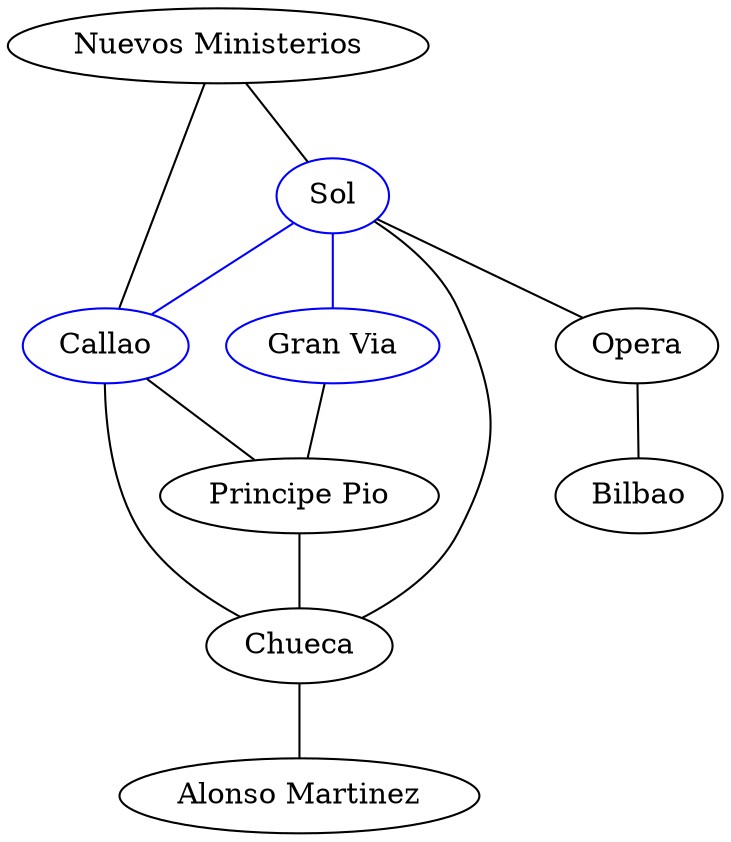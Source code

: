 strict graph G {
  1 [ color="blue" label="Sol" ];
  2 [ color="blue" label="Callao" ];
  3 [ color="blue" label="Gran Via" ];
  4 [ label="Principe Pio" ];
  5 [ label="Chueca" ];
  6 [ label="Nuevos Ministerios" ];
  7 [ label="Opera" ];
  8 [ label="Bilbao" ];
  9 [ label="Alonso Martinez" ];
  1 -- 2 [ color="blue" ];
  1 -- 3 [ color="blue" ];
  1 -- 5 [ ];
  2 -- 5 [ ];
  3 -- 4 [ ];
  4 -- 5 [ ];
  6 -- 2 [ ];
  6 -- 1 [ ];
  2 -- 4 [ ];
  1 -- 7 [ ];
  5 -- 9 [ ];
  7 -- 8 [ ];
}
